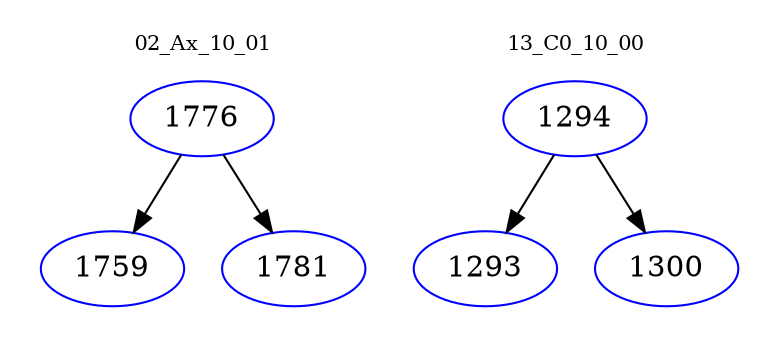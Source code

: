 digraph{
subgraph cluster_0 {
color = white
label = "02_Ax_10_01";
fontsize=10;
T0_1776 [label="1776", color="blue"]
T0_1776 -> T0_1759 [color="black"]
T0_1759 [label="1759", color="blue"]
T0_1776 -> T0_1781 [color="black"]
T0_1781 [label="1781", color="blue"]
}
subgraph cluster_1 {
color = white
label = "13_C0_10_00";
fontsize=10;
T1_1294 [label="1294", color="blue"]
T1_1294 -> T1_1293 [color="black"]
T1_1293 [label="1293", color="blue"]
T1_1294 -> T1_1300 [color="black"]
T1_1300 [label="1300", color="blue"]
}
}
